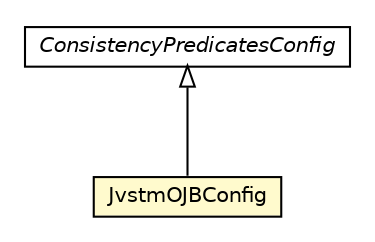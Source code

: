 #!/usr/local/bin/dot
#
# Class diagram 
# Generated by UMLGraph version 5.1 (http://www.umlgraph.org/)
#

digraph G {
	edge [fontname="Helvetica",fontsize=10,labelfontname="Helvetica",labelfontsize=10];
	node [fontname="Helvetica",fontsize=10,shape=plaintext];
	nodesep=0.25;
	ranksep=0.5;
	// pt.ist.fenixframework.consistencyPredicates.ConsistencyPredicatesConfig
	c125562 [label=<<table title="pt.ist.fenixframework.consistencyPredicates.ConsistencyPredicatesConfig" border="0" cellborder="1" cellspacing="0" cellpadding="2" port="p" href="../../consistencyPredicates/ConsistencyPredicatesConfig.html">
		<tr><td><table border="0" cellspacing="0" cellpadding="1">
<tr><td align="center" balign="center"><font face="Helvetica-Oblique"> ConsistencyPredicatesConfig </font></td></tr>
		</table></td></tr>
		</table>>, fontname="Helvetica", fontcolor="black", fontsize=10.0];
	// pt.ist.fenixframework.backend.jvstmojb.JvstmOJBConfig
	c125663 [label=<<table title="pt.ist.fenixframework.backend.jvstmojb.JvstmOJBConfig" border="0" cellborder="1" cellspacing="0" cellpadding="2" port="p" bgcolor="lemonChiffon" href="./JvstmOJBConfig.html">
		<tr><td><table border="0" cellspacing="0" cellpadding="1">
<tr><td align="center" balign="center"> JvstmOJBConfig </td></tr>
		</table></td></tr>
		</table>>, fontname="Helvetica", fontcolor="black", fontsize=10.0];
	//pt.ist.fenixframework.backend.jvstmojb.JvstmOJBConfig extends pt.ist.fenixframework.consistencyPredicates.ConsistencyPredicatesConfig
	c125562:p -> c125663:p [dir=back,arrowtail=empty];
}


